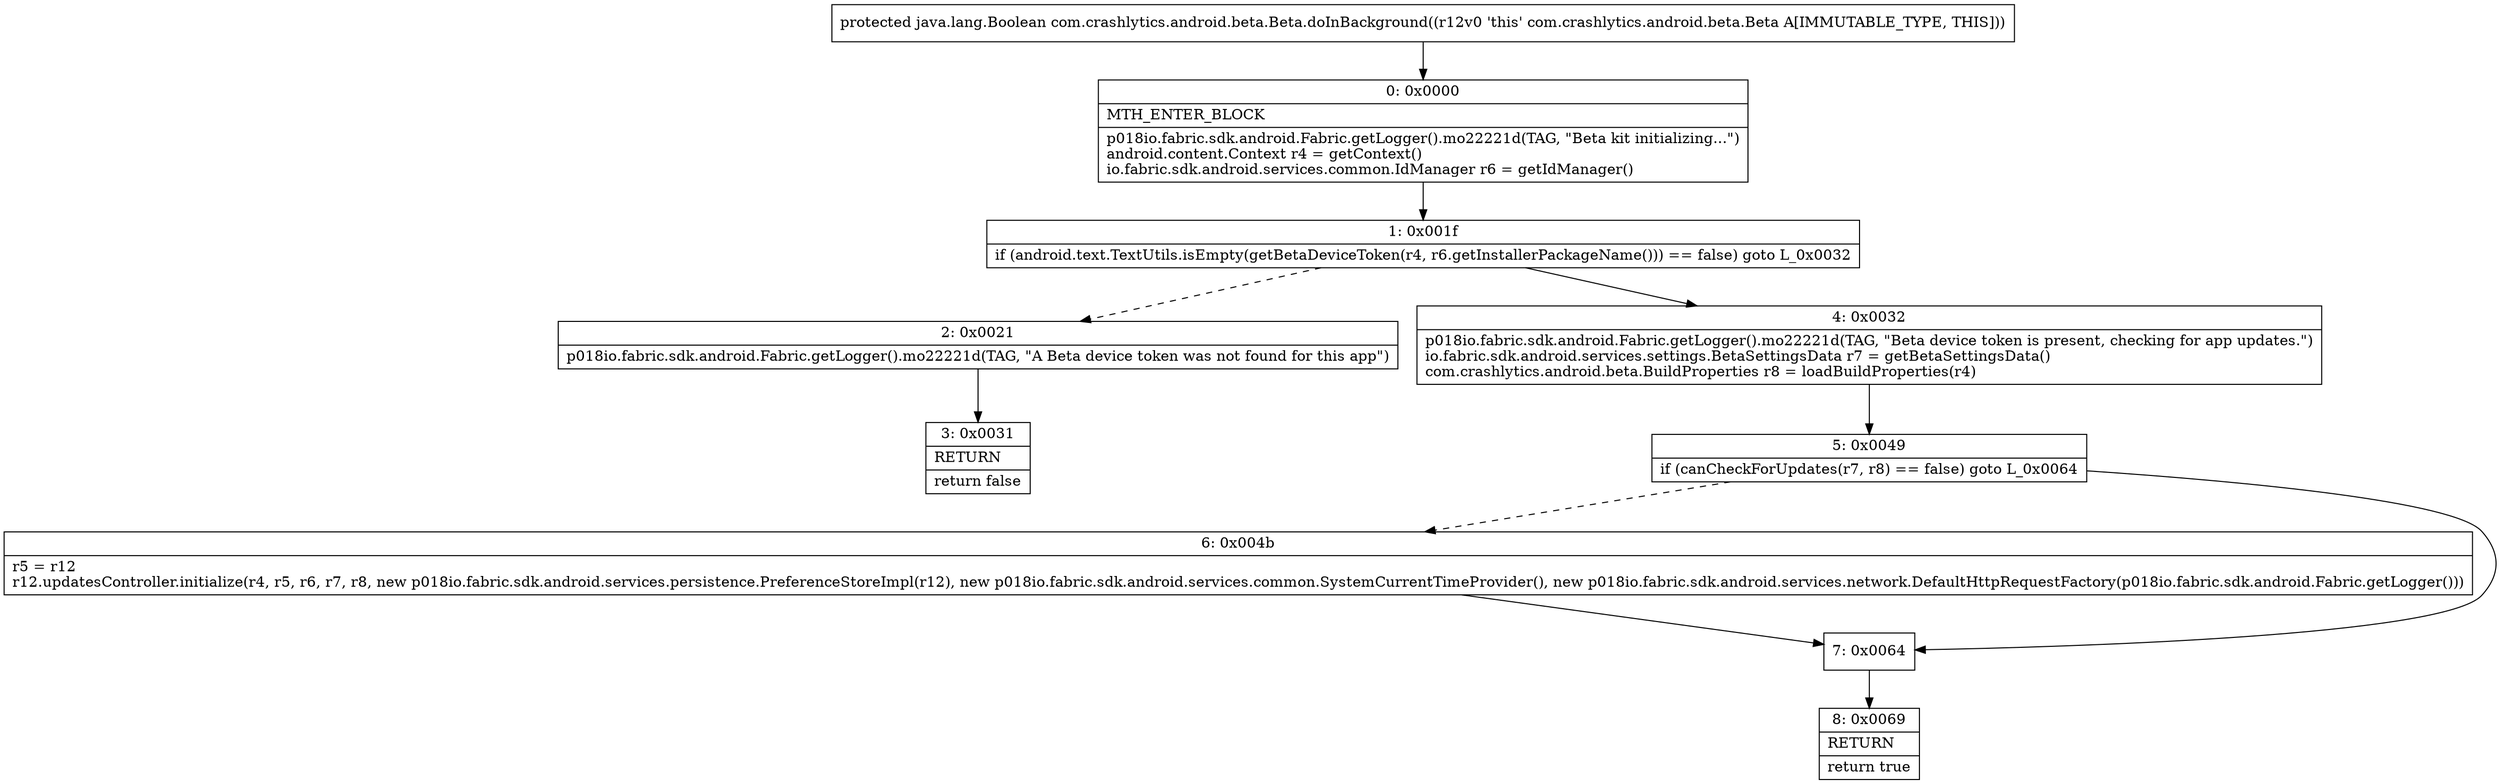 digraph "CFG forcom.crashlytics.android.beta.Beta.doInBackground()Ljava\/lang\/Boolean;" {
Node_0 [shape=record,label="{0\:\ 0x0000|MTH_ENTER_BLOCK\l|p018io.fabric.sdk.android.Fabric.getLogger().mo22221d(TAG, \"Beta kit initializing...\")\landroid.content.Context r4 = getContext()\lio.fabric.sdk.android.services.common.IdManager r6 = getIdManager()\l}"];
Node_1 [shape=record,label="{1\:\ 0x001f|if (android.text.TextUtils.isEmpty(getBetaDeviceToken(r4, r6.getInstallerPackageName())) == false) goto L_0x0032\l}"];
Node_2 [shape=record,label="{2\:\ 0x0021|p018io.fabric.sdk.android.Fabric.getLogger().mo22221d(TAG, \"A Beta device token was not found for this app\")\l}"];
Node_3 [shape=record,label="{3\:\ 0x0031|RETURN\l|return false\l}"];
Node_4 [shape=record,label="{4\:\ 0x0032|p018io.fabric.sdk.android.Fabric.getLogger().mo22221d(TAG, \"Beta device token is present, checking for app updates.\")\lio.fabric.sdk.android.services.settings.BetaSettingsData r7 = getBetaSettingsData()\lcom.crashlytics.android.beta.BuildProperties r8 = loadBuildProperties(r4)\l}"];
Node_5 [shape=record,label="{5\:\ 0x0049|if (canCheckForUpdates(r7, r8) == false) goto L_0x0064\l}"];
Node_6 [shape=record,label="{6\:\ 0x004b|r5 = r12\lr12.updatesController.initialize(r4, r5, r6, r7, r8, new p018io.fabric.sdk.android.services.persistence.PreferenceStoreImpl(r12), new p018io.fabric.sdk.android.services.common.SystemCurrentTimeProvider(), new p018io.fabric.sdk.android.services.network.DefaultHttpRequestFactory(p018io.fabric.sdk.android.Fabric.getLogger()))\l}"];
Node_7 [shape=record,label="{7\:\ 0x0064}"];
Node_8 [shape=record,label="{8\:\ 0x0069|RETURN\l|return true\l}"];
MethodNode[shape=record,label="{protected java.lang.Boolean com.crashlytics.android.beta.Beta.doInBackground((r12v0 'this' com.crashlytics.android.beta.Beta A[IMMUTABLE_TYPE, THIS])) }"];
MethodNode -> Node_0;
Node_0 -> Node_1;
Node_1 -> Node_2[style=dashed];
Node_1 -> Node_4;
Node_2 -> Node_3;
Node_4 -> Node_5;
Node_5 -> Node_6[style=dashed];
Node_5 -> Node_7;
Node_6 -> Node_7;
Node_7 -> Node_8;
}


